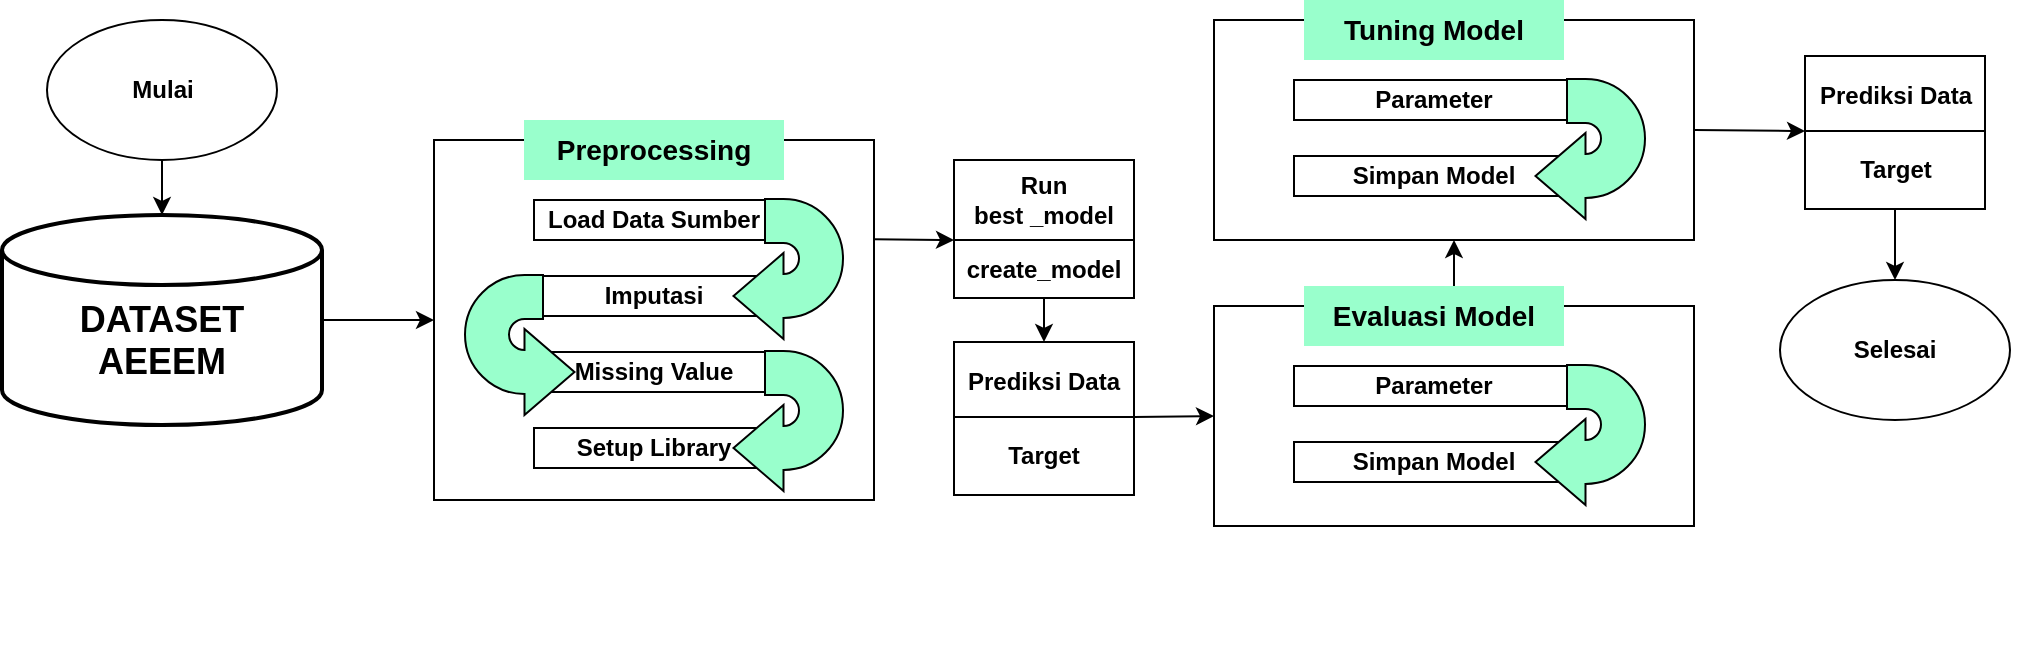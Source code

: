 <mxfile version="27.0.6">
  <diagram name="Page-1" id="fgyW4Zr4cy-g8o6_v-zb">
    <mxGraphModel dx="1489" dy="869" grid="1" gridSize="10" guides="1" tooltips="1" connect="1" arrows="1" fold="1" page="1" pageScale="1" pageWidth="850" pageHeight="1100" math="0" shadow="0">
      <root>
        <mxCell id="0" />
        <mxCell id="1" parent="0" />
        <mxCell id="8mnbJYgUBYlNlU0uqv1t-44" value="" style="group" parent="1" vertex="1" connectable="0">
          <mxGeometry x="210" y="40" width="1015" height="333" as="geometry" />
        </mxCell>
        <mxCell id="8mnbJYgUBYlNlU0uqv1t-6" value="" style="group;fontStyle=1" parent="8mnbJYgUBYlNlU0uqv1t-44" vertex="1" connectable="0">
          <mxGeometry width="846" height="333" as="geometry" />
        </mxCell>
        <mxCell id="8mnbJYgUBYlNlU0uqv1t-7" value="" style="endArrow=classic;html=1;rounded=0;exitX=0.5;exitY=1;exitDx=0;exitDy=0;entryX=0.5;entryY=1;entryDx=0;entryDy=0;" parent="8mnbJYgUBYlNlU0uqv1t-6" source="8mnbJYgUBYlNlU0uqv1t-26" target="8mnbJYgUBYlNlU0uqv1t-33" edge="1">
          <mxGeometry width="50" height="50" relative="1" as="geometry">
            <mxPoint x="736" y="190" as="sourcePoint" />
            <mxPoint x="746" y="127" as="targetPoint" />
          </mxGeometry>
        </mxCell>
        <mxCell id="8mnbJYgUBYlNlU0uqv1t-8" value="&lt;div&gt;&lt;font style=&quot;font-size: 18px;&quot;&gt;&lt;b&gt;&lt;br&gt;&lt;/b&gt;&lt;/font&gt;&lt;/div&gt;&lt;font style=&quot;font-size: 18px;&quot;&gt;&lt;div&gt;&lt;b style=&quot;background-color: initial;&quot;&gt;DATASET&lt;/b&gt;&lt;/div&gt;&lt;div&gt;&lt;b style=&quot;background-color: initial;&quot;&gt;AEEEM&lt;/b&gt;&lt;/div&gt;&lt;/font&gt;" style="strokeWidth=2;html=1;shape=mxgraph.flowchart.database;whiteSpace=wrap;" parent="8mnbJYgUBYlNlU0uqv1t-6" vertex="1">
          <mxGeometry y="107.5" width="160" height="105" as="geometry" />
        </mxCell>
        <mxCell id="8mnbJYgUBYlNlU0uqv1t-9" value="&lt;font style=&quot;font-size: 12px;&quot;&gt;&lt;b style=&quot;&quot;&gt;Run&lt;br&gt;best _model&lt;/b&gt;&lt;/font&gt;" style="rounded=0;whiteSpace=wrap;html=1;" parent="8mnbJYgUBYlNlU0uqv1t-6" vertex="1">
          <mxGeometry x="476" y="80" width="90" height="40" as="geometry" />
        </mxCell>
        <mxCell id="8mnbJYgUBYlNlU0uqv1t-10" value="" style="endArrow=classic;html=1;rounded=0;exitX=1;exitY=0.5;exitDx=0;exitDy=0;exitPerimeter=0;entryX=0;entryY=0.5;entryDx=0;entryDy=0;" parent="8mnbJYgUBYlNlU0uqv1t-6" source="8mnbJYgUBYlNlU0uqv1t-8" target="8mnbJYgUBYlNlU0uqv1t-15" edge="1">
          <mxGeometry width="50" height="50" relative="1" as="geometry">
            <mxPoint x="386" y="65" as="sourcePoint" />
            <mxPoint x="216" y="130" as="targetPoint" />
          </mxGeometry>
        </mxCell>
        <mxCell id="8mnbJYgUBYlNlU0uqv1t-11" value="" style="endArrow=classic;html=1;rounded=0;exitX=0.999;exitY=0.276;exitDx=0;exitDy=0;entryX=0;entryY=0;entryDx=0;entryDy=0;exitPerimeter=0;" parent="8mnbJYgUBYlNlU0uqv1t-6" source="8mnbJYgUBYlNlU0uqv1t-15" target="8mnbJYgUBYlNlU0uqv1t-41" edge="1">
          <mxGeometry width="50" height="50" relative="1" as="geometry">
            <mxPoint x="320" y="300" as="sourcePoint" />
            <mxPoint x="460" y="110" as="targetPoint" />
          </mxGeometry>
        </mxCell>
        <mxCell id="8mnbJYgUBYlNlU0uqv1t-12" value="&lt;font style=&quot;font-size: 12px;&quot;&gt;&lt;b style=&quot;&quot;&gt;Prediksi Data&lt;/b&gt;&lt;/font&gt;" style="rounded=0;whiteSpace=wrap;html=1;" parent="8mnbJYgUBYlNlU0uqv1t-6" vertex="1">
          <mxGeometry x="476" y="171" width="90" height="39" as="geometry" />
        </mxCell>
        <mxCell id="8mnbJYgUBYlNlU0uqv1t-13" value="" style="endArrow=classic;html=1;rounded=0;exitX=0.5;exitY=1;exitDx=0;exitDy=0;entryX=0.5;entryY=0;entryDx=0;entryDy=0;" parent="8mnbJYgUBYlNlU0uqv1t-6" source="8mnbJYgUBYlNlU0uqv1t-9" target="8mnbJYgUBYlNlU0uqv1t-12" edge="1">
          <mxGeometry width="50" height="50" relative="1" as="geometry">
            <mxPoint x="446" y="170" as="sourcePoint" />
            <mxPoint x="486" y="170" as="targetPoint" />
          </mxGeometry>
        </mxCell>
        <mxCell id="8mnbJYgUBYlNlU0uqv1t-14" value="" style="group" parent="8mnbJYgUBYlNlU0uqv1t-6" vertex="1" connectable="0">
          <mxGeometry x="216" y="60" width="220" height="190" as="geometry" />
        </mxCell>
        <mxCell id="8mnbJYgUBYlNlU0uqv1t-15" value="" style="rounded=0;whiteSpace=wrap;html=1;" parent="8mnbJYgUBYlNlU0uqv1t-14" vertex="1">
          <mxGeometry y="10" width="220" height="180" as="geometry" />
        </mxCell>
        <mxCell id="8mnbJYgUBYlNlU0uqv1t-16" value="&lt;font style=&quot;font-size: 14px;&quot;&gt;&lt;b&gt;Preprocessing&lt;/b&gt;&lt;/font&gt;" style="text;strokeColor=none;align=center;fillColor=#99FFCC;html=1;verticalAlign=middle;whiteSpace=wrap;rounded=0;" parent="8mnbJYgUBYlNlU0uqv1t-14" vertex="1">
          <mxGeometry x="45" width="130" height="30" as="geometry" />
        </mxCell>
        <mxCell id="8mnbJYgUBYlNlU0uqv1t-17" value="&lt;font style=&quot;font-size: 12px;&quot;&gt;&lt;b style=&quot;&quot;&gt;Load Data Sumber&lt;/b&gt;&lt;/font&gt;" style="rounded=0;whiteSpace=wrap;html=1;" parent="8mnbJYgUBYlNlU0uqv1t-14" vertex="1">
          <mxGeometry x="50" y="40" width="120" height="20" as="geometry" />
        </mxCell>
        <mxCell id="8mnbJYgUBYlNlU0uqv1t-18" value="&lt;div&gt;&lt;font style=&quot;font-size: 12px;&quot;&gt;&lt;b&gt;Imputasi&lt;/b&gt;&lt;/font&gt;&lt;/div&gt;" style="rounded=0;whiteSpace=wrap;html=1;" parent="8mnbJYgUBYlNlU0uqv1t-14" vertex="1">
          <mxGeometry x="50" y="78" width="120" height="20" as="geometry" />
        </mxCell>
        <mxCell id="8mnbJYgUBYlNlU0uqv1t-19" value="&lt;b&gt;Missing Value&lt;/b&gt;" style="rounded=0;whiteSpace=wrap;html=1;" parent="8mnbJYgUBYlNlU0uqv1t-14" vertex="1">
          <mxGeometry x="50" y="116" width="120" height="20" as="geometry" />
        </mxCell>
        <mxCell id="8mnbJYgUBYlNlU0uqv1t-20" value="&lt;b&gt;Setup Library&lt;/b&gt;" style="rounded=0;whiteSpace=wrap;html=1;" parent="8mnbJYgUBYlNlU0uqv1t-14" vertex="1">
          <mxGeometry x="50" y="154" width="120" height="20" as="geometry" />
        </mxCell>
        <mxCell id="8mnbJYgUBYlNlU0uqv1t-21" value="" style="html=1;shadow=0;dashed=0;align=center;verticalAlign=middle;shape=mxgraph.arrows2.uTurnArrow;dy=11;arrowHead=43;dx2=25;rotation=90;direction=south;fillColor=#99FFCC;" parent="8mnbJYgUBYlNlU0uqv1t-14" vertex="1">
          <mxGeometry x="150" y="55" width="70" height="39" as="geometry" />
        </mxCell>
        <mxCell id="8mnbJYgUBYlNlU0uqv1t-22" value="" style="html=1;shadow=0;dashed=0;align=center;verticalAlign=middle;shape=mxgraph.arrows2.uTurnArrow;dy=11;arrowHead=43;dx2=25;rotation=90;direction=south;flipH=0;flipV=1;fillColor=#99FFCC;" parent="8mnbJYgUBYlNlU0uqv1t-14" vertex="1">
          <mxGeometry y="93" width="70" height="39" as="geometry" />
        </mxCell>
        <mxCell id="8mnbJYgUBYlNlU0uqv1t-23" value="" style="html=1;shadow=0;dashed=0;align=center;verticalAlign=middle;shape=mxgraph.arrows2.uTurnArrow;dy=11;arrowHead=43;dx2=25;rotation=90;direction=south;fillColor=#99FFCC;" parent="8mnbJYgUBYlNlU0uqv1t-14" vertex="1">
          <mxGeometry x="150" y="131" width="70" height="39" as="geometry" />
        </mxCell>
        <mxCell id="8mnbJYgUBYlNlU0uqv1t-24" value="" style="endArrow=classic;html=1;rounded=0;exitX=1;exitY=0;exitDx=0;exitDy=0;entryX=0;entryY=0.5;entryDx=0;entryDy=0;" parent="8mnbJYgUBYlNlU0uqv1t-6" source="8mnbJYgUBYlNlU0uqv1t-31" target="8mnbJYgUBYlNlU0uqv1t-26" edge="1">
          <mxGeometry width="50" height="50" relative="1" as="geometry">
            <mxPoint x="446" y="170" as="sourcePoint" />
            <mxPoint x="486" y="120" as="targetPoint" />
          </mxGeometry>
        </mxCell>
        <mxCell id="8mnbJYgUBYlNlU0uqv1t-25" value="" style="group" parent="8mnbJYgUBYlNlU0uqv1t-6" vertex="1" connectable="0">
          <mxGeometry x="606" y="143" width="240" height="190" as="geometry" />
        </mxCell>
        <mxCell id="8mnbJYgUBYlNlU0uqv1t-26" value="" style="rounded=0;whiteSpace=wrap;html=1;" parent="8mnbJYgUBYlNlU0uqv1t-25" vertex="1">
          <mxGeometry y="10" width="240" height="110" as="geometry" />
        </mxCell>
        <mxCell id="8mnbJYgUBYlNlU0uqv1t-27" value="&lt;span style=&quot;font-size: 14px;&quot;&gt;&lt;b&gt;Evaluasi Model&lt;/b&gt;&lt;/span&gt;" style="text;strokeColor=none;align=center;fillColor=#99FFCC;html=1;verticalAlign=middle;whiteSpace=wrap;rounded=0;" parent="8mnbJYgUBYlNlU0uqv1t-25" vertex="1">
          <mxGeometry x="45" width="130" height="30" as="geometry" />
        </mxCell>
        <mxCell id="8mnbJYgUBYlNlU0uqv1t-28" value="&lt;font style=&quot;font-size: 12px;&quot;&gt;&lt;b style=&quot;&quot;&gt;Parameter&lt;/b&gt;&lt;/font&gt;" style="rounded=0;whiteSpace=wrap;html=1;" parent="8mnbJYgUBYlNlU0uqv1t-25" vertex="1">
          <mxGeometry x="40" y="40" width="140" height="20" as="geometry" />
        </mxCell>
        <mxCell id="8mnbJYgUBYlNlU0uqv1t-29" value="&lt;div&gt;&lt;font style=&quot;font-size: 12px;&quot;&gt;&lt;b&gt;Simpan Model&lt;/b&gt;&lt;/font&gt;&lt;/div&gt;" style="rounded=0;whiteSpace=wrap;html=1;" parent="8mnbJYgUBYlNlU0uqv1t-25" vertex="1">
          <mxGeometry x="40" y="78" width="140" height="20" as="geometry" />
        </mxCell>
        <mxCell id="8mnbJYgUBYlNlU0uqv1t-30" value="" style="html=1;shadow=0;dashed=0;align=center;verticalAlign=middle;shape=mxgraph.arrows2.uTurnArrow;dy=11;arrowHead=43;dx2=25;rotation=90;direction=south;fillColor=#99FFCC;" parent="8mnbJYgUBYlNlU0uqv1t-25" vertex="1">
          <mxGeometry x="161" y="55" width="70" height="39" as="geometry" />
        </mxCell>
        <mxCell id="8mnbJYgUBYlNlU0uqv1t-31" value="&lt;font style=&quot;font-size: 12px;&quot;&gt;&lt;b style=&quot;&quot;&gt;Target&lt;/b&gt;&lt;/font&gt;" style="rounded=0;whiteSpace=wrap;html=1;" parent="8mnbJYgUBYlNlU0uqv1t-6" vertex="1">
          <mxGeometry x="476" y="208.5" width="90" height="39" as="geometry" />
        </mxCell>
        <mxCell id="8mnbJYgUBYlNlU0uqv1t-32" value="" style="group" parent="8mnbJYgUBYlNlU0uqv1t-6" vertex="1" connectable="0">
          <mxGeometry x="606" width="240" height="190" as="geometry" />
        </mxCell>
        <mxCell id="8mnbJYgUBYlNlU0uqv1t-33" value="" style="rounded=0;whiteSpace=wrap;html=1;" parent="8mnbJYgUBYlNlU0uqv1t-32" vertex="1">
          <mxGeometry y="10" width="240" height="110" as="geometry" />
        </mxCell>
        <mxCell id="8mnbJYgUBYlNlU0uqv1t-34" value="&lt;span style=&quot;font-size: 14px;&quot;&gt;&lt;b&gt;Tuning Model&lt;/b&gt;&lt;/span&gt;" style="text;strokeColor=none;align=center;fillColor=#99FFCC;html=1;verticalAlign=middle;whiteSpace=wrap;rounded=0;" parent="8mnbJYgUBYlNlU0uqv1t-32" vertex="1">
          <mxGeometry x="45" width="130" height="30" as="geometry" />
        </mxCell>
        <mxCell id="8mnbJYgUBYlNlU0uqv1t-35" value="&lt;font style=&quot;font-size: 12px;&quot;&gt;&lt;b style=&quot;&quot;&gt;Parameter&lt;/b&gt;&lt;/font&gt;" style="rounded=0;whiteSpace=wrap;html=1;" parent="8mnbJYgUBYlNlU0uqv1t-32" vertex="1">
          <mxGeometry x="40" y="40" width="140" height="20" as="geometry" />
        </mxCell>
        <mxCell id="8mnbJYgUBYlNlU0uqv1t-36" value="&lt;div&gt;&lt;font style=&quot;font-size: 12px;&quot;&gt;&lt;b&gt;Simpan Model&lt;/b&gt;&lt;/font&gt;&lt;/div&gt;" style="rounded=0;whiteSpace=wrap;html=1;" parent="8mnbJYgUBYlNlU0uqv1t-32" vertex="1">
          <mxGeometry x="40" y="78" width="140" height="20" as="geometry" />
        </mxCell>
        <mxCell id="8mnbJYgUBYlNlU0uqv1t-37" value="" style="html=1;shadow=0;dashed=0;align=center;verticalAlign=middle;shape=mxgraph.arrows2.uTurnArrow;dy=11;arrowHead=43;dx2=25;rotation=90;direction=south;fillColor=#99FFCC;" parent="8mnbJYgUBYlNlU0uqv1t-32" vertex="1">
          <mxGeometry x="161" y="55" width="70" height="39" as="geometry" />
        </mxCell>
        <mxCell id="8mnbJYgUBYlNlU0uqv1t-38" value="&lt;b&gt;&lt;font style=&quot;font-size: 12px;&quot;&gt;Mulai&lt;/font&gt;&lt;/b&gt;" style="ellipse;whiteSpace=wrap;html=1;" parent="8mnbJYgUBYlNlU0uqv1t-6" vertex="1">
          <mxGeometry x="22.5" y="10" width="115" height="70" as="geometry" />
        </mxCell>
        <mxCell id="8mnbJYgUBYlNlU0uqv1t-40" value="" style="endArrow=classic;html=1;rounded=0;entryX=0.5;entryY=0;entryDx=0;entryDy=0;entryPerimeter=0;" parent="8mnbJYgUBYlNlU0uqv1t-6" target="8mnbJYgUBYlNlU0uqv1t-8" edge="1">
          <mxGeometry width="50" height="50" relative="1" as="geometry">
            <mxPoint x="80" y="80" as="sourcePoint" />
            <mxPoint x="60" y="120" as="targetPoint" />
          </mxGeometry>
        </mxCell>
        <mxCell id="8mnbJYgUBYlNlU0uqv1t-41" value="&lt;font style=&quot;font-size: 12px;&quot;&gt;&lt;b style=&quot;&quot;&gt;create_model&lt;/b&gt;&lt;/font&gt;" style="rounded=0;whiteSpace=wrap;html=1;" parent="8mnbJYgUBYlNlU0uqv1t-6" vertex="1">
          <mxGeometry x="476" y="120" width="90" height="29" as="geometry" />
        </mxCell>
        <mxCell id="IPi25svuxuGSsvK6va6Q-1" value="&lt;font style=&quot;font-size: 12px;&quot;&gt;&lt;b style=&quot;&quot;&gt;Prediksi Data&lt;/b&gt;&lt;/font&gt;" style="rounded=0;whiteSpace=wrap;html=1;" vertex="1" parent="8mnbJYgUBYlNlU0uqv1t-44">
          <mxGeometry x="901.5" y="28" width="90" height="39" as="geometry" />
        </mxCell>
        <mxCell id="IPi25svuxuGSsvK6va6Q-2" value="&lt;font style=&quot;font-size: 12px;&quot;&gt;&lt;b style=&quot;&quot;&gt;Target&lt;/b&gt;&lt;/font&gt;" style="rounded=0;whiteSpace=wrap;html=1;" vertex="1" parent="8mnbJYgUBYlNlU0uqv1t-44">
          <mxGeometry x="901.5" y="65.5" width="90" height="39" as="geometry" />
        </mxCell>
        <mxCell id="IPi25svuxuGSsvK6va6Q-3" value="" style="endArrow=classic;html=1;rounded=0;exitX=1;exitY=0.5;exitDx=0;exitDy=0;entryX=0;entryY=0;entryDx=0;entryDy=0;" edge="1" parent="8mnbJYgUBYlNlU0uqv1t-44" source="8mnbJYgUBYlNlU0uqv1t-33" target="IPi25svuxuGSsvK6va6Q-2">
          <mxGeometry width="50" height="50" relative="1" as="geometry">
            <mxPoint x="860" y="40" as="sourcePoint" />
            <mxPoint x="910" y="-10" as="targetPoint" />
          </mxGeometry>
        </mxCell>
        <mxCell id="8mnbJYgUBYlNlU0uqv1t-42" value="&lt;b&gt;Selesai&lt;/b&gt;" style="ellipse;whiteSpace=wrap;html=1;" parent="8mnbJYgUBYlNlU0uqv1t-44" vertex="1">
          <mxGeometry x="889" y="140" width="115" height="70" as="geometry" />
        </mxCell>
        <mxCell id="IPi25svuxuGSsvK6va6Q-4" value="" style="endArrow=classic;html=1;rounded=0;entryX=0.5;entryY=0;entryDx=0;entryDy=0;exitX=0.5;exitY=1;exitDx=0;exitDy=0;" edge="1" parent="8mnbJYgUBYlNlU0uqv1t-44" source="IPi25svuxuGSsvK6va6Q-2" target="8mnbJYgUBYlNlU0uqv1t-42">
          <mxGeometry width="50" height="50" relative="1" as="geometry">
            <mxPoint x="860" y="120" as="sourcePoint" />
            <mxPoint x="910" y="70" as="targetPoint" />
          </mxGeometry>
        </mxCell>
      </root>
    </mxGraphModel>
  </diagram>
</mxfile>
